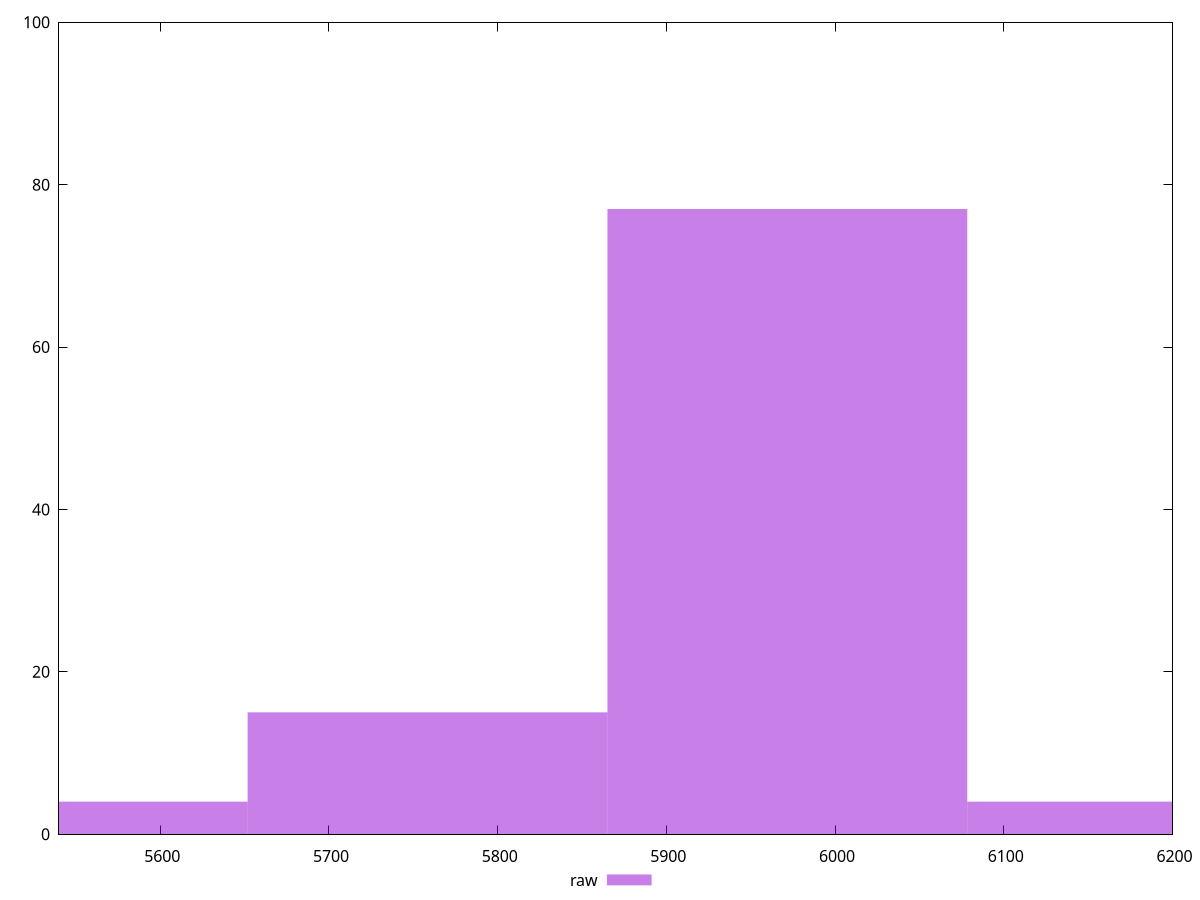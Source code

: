 reset

$raw <<EOF
5971.715216163493 77
5545.1641292946715 4
5758.439672729082 15
6184.990759597903 4
EOF

set key outside below
set boxwidth 213.27554343441045
set xrange [5540:6200]
set yrange [0:100]
set trange [0:100]
set style fill transparent solid 0.5 noborder
set terminal svg size 640, 490 enhanced background rgb 'white'
set output "report_00017_2021-02-10T15-08-03.406Z/unused-javascript/samples/pages+cached/raw/histogram.svg"

plot $raw title "raw" with boxes

reset
